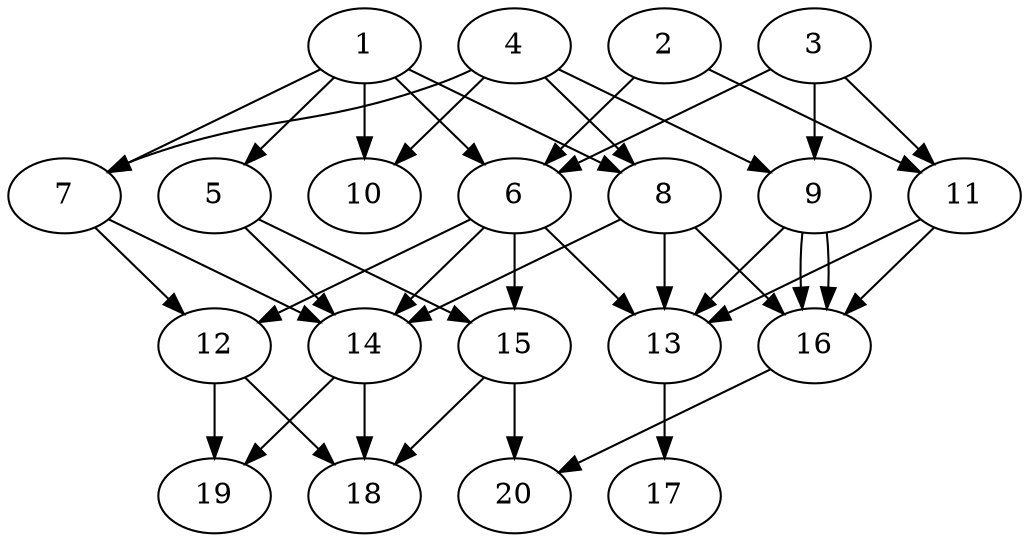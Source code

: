 // DAG automatically generated by daggen at Tue Jul 23 14:25:45 2019
// ./daggen --dot -n 20 --ccr 0.4 --fat 0.7 --regular 0.5 --density 0.6 --mindata 5242880 --maxdata 52428800 
digraph G {
  1 [size="59223040", alpha="0.15", expect_size="23689216"] 
  1 -> 5 [size ="23689216"]
  1 -> 6 [size ="23689216"]
  1 -> 7 [size ="23689216"]
  1 -> 8 [size ="23689216"]
  1 -> 10 [size ="23689216"]
  2 [size="33856000", alpha="0.03", expect_size="13542400"] 
  2 -> 6 [size ="13542400"]
  2 -> 11 [size ="13542400"]
  3 [size="80819200", alpha="0.05", expect_size="32327680"] 
  3 -> 6 [size ="32327680"]
  3 -> 9 [size ="32327680"]
  3 -> 11 [size ="32327680"]
  4 [size="66168320", alpha="0.12", expect_size="26467328"] 
  4 -> 7 [size ="26467328"]
  4 -> 8 [size ="26467328"]
  4 -> 9 [size ="26467328"]
  4 -> 10 [size ="26467328"]
  5 [size="32939520", alpha="0.19", expect_size="13175808"] 
  5 -> 14 [size ="13175808"]
  5 -> 15 [size ="13175808"]
  6 [size="74247680", alpha="0.07", expect_size="29699072"] 
  6 -> 12 [size ="29699072"]
  6 -> 13 [size ="29699072"]
  6 -> 14 [size ="29699072"]
  6 -> 15 [size ="29699072"]
  7 [size="53048320", alpha="0.17", expect_size="21219328"] 
  7 -> 12 [size ="21219328"]
  7 -> 14 [size ="21219328"]
  8 [size="95467520", alpha="0.17", expect_size="38187008"] 
  8 -> 13 [size ="38187008"]
  8 -> 14 [size ="38187008"]
  8 -> 16 [size ="38187008"]
  9 [size="25602560", alpha="0.08", expect_size="10241024"] 
  9 -> 13 [size ="10241024"]
  9 -> 16 [size ="10241024"]
  9 -> 16 [size ="10241024"]
  10 [size="33815040", alpha="0.12", expect_size="13526016"] 
  11 [size="34595840", alpha="0.07", expect_size="13838336"] 
  11 -> 13 [size ="13838336"]
  11 -> 16 [size ="13838336"]
  12 [size="124702720", alpha="0.11", expect_size="49881088"] 
  12 -> 18 [size ="49881088"]
  12 -> 19 [size ="49881088"]
  13 [size="22858240", alpha="0.13", expect_size="9143296"] 
  13 -> 17 [size ="9143296"]
  14 [size="51397120", alpha="0.15", expect_size="20558848"] 
  14 -> 18 [size ="20558848"]
  14 -> 19 [size ="20558848"]
  15 [size="122035200", alpha="0.12", expect_size="48814080"] 
  15 -> 18 [size ="48814080"]
  15 -> 20 [size ="48814080"]
  16 [size="116541440", alpha="0.19", expect_size="46616576"] 
  16 -> 20 [size ="46616576"]
  17 [size="39104000", alpha="0.10", expect_size="15641600"] 
  18 [size="22164480", alpha="0.18", expect_size="8865792"] 
  19 [size="119895040", alpha="0.16", expect_size="47958016"] 
  20 [size="47728640", alpha="0.03", expect_size="19091456"] 
}
